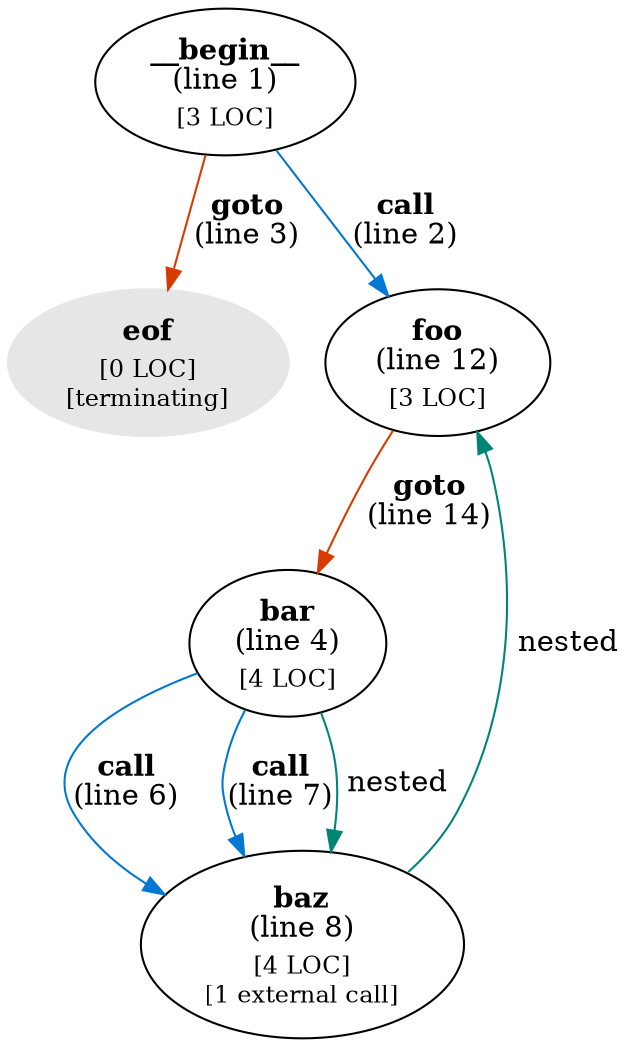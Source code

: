 digraph g {
"__begin__" [label=<<b>__begin__</b><br/>(line 1)<br/><sub>[3 LOC]</sub>>]
"__begin__" -> "eof" [label=<<b>goto</b><br />(line 3)>,color="#d83b01"]
"__begin__" -> "foo" [label=<<b>call</b><br />(line 2)>,color="#0078d4"]
"bar" [label=<<b>bar</b><br/>(line 4)<br/><sub>[4 LOC]</sub>>]
"bar" -> "baz" [label=<<b>call</b><br />(line 6)>,color="#0078d4"]
"bar" -> "baz" [label=<<b>call</b><br />(line 7)>,color="#0078d4"]
"bar" -> "baz" [label=" nested",color="#008575"]
"baz" [label=<<b>baz</b><br/>(line 8)<br/><sub>[4 LOC]</sub><br/><sub>[1 external call]</sub>>]
"baz" -> "foo" [label=" nested",color="#008575"]
"eof" [color="#e6e6e6",style=filled,label=<<b>eof</b><br/><sub>[0 LOC]</sub><br/><sub>[terminating]</sub>>]
"foo" [label=<<b>foo</b><br/>(line 12)<br/><sub>[3 LOC]</sub>>]
"foo" -> "bar" [label=<<b>goto</b><br />(line 14)>,color="#d83b01"]
}
